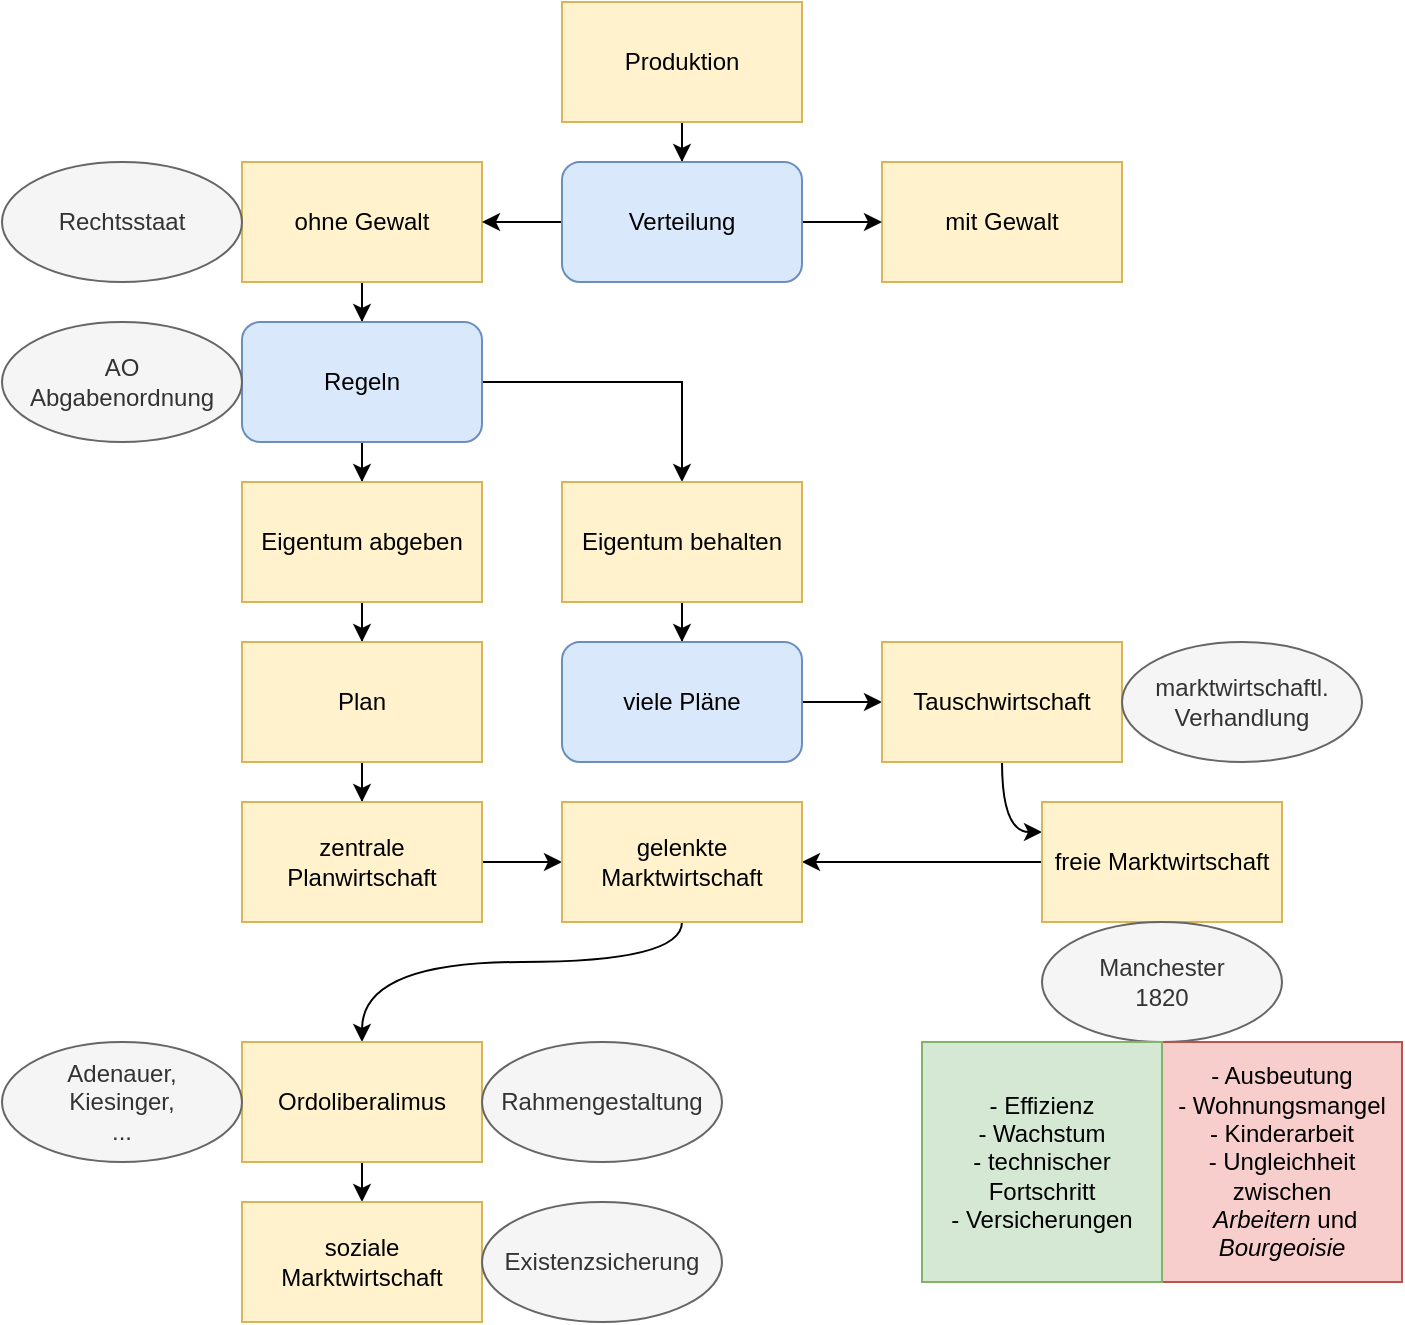 <mxfile version="20.6.0" type="github">
  <diagram id="7QbTI-Qd8rcOK8mCKrct" name="Seite-1">
    <mxGraphModel dx="1038" dy="643" grid="1" gridSize="10" guides="1" tooltips="1" connect="1" arrows="1" fold="1" page="1" pageScale="1" pageWidth="827" pageHeight="1169" math="0" shadow="0">
      <root>
        <mxCell id="0" />
        <mxCell id="1" parent="0" />
        <mxCell id="zIE0uOBCSvr7S64_03uh-10" style="edgeStyle=orthogonalEdgeStyle;rounded=0;orthogonalLoop=1;jettySize=auto;html=1;" edge="1" parent="1" source="zIE0uOBCSvr7S64_03uh-1" target="zIE0uOBCSvr7S64_03uh-7">
          <mxGeometry relative="1" as="geometry" />
        </mxCell>
        <mxCell id="zIE0uOBCSvr7S64_03uh-1" value="Produktion" style="rounded=0;whiteSpace=wrap;html=1;fillColor=#fff2cc;strokeColor=#d6b656;" vertex="1" parent="1">
          <mxGeometry x="360" y="320" width="120" height="60" as="geometry" />
        </mxCell>
        <mxCell id="zIE0uOBCSvr7S64_03uh-13" style="edgeStyle=orthogonalEdgeStyle;rounded=0;orthogonalLoop=1;jettySize=auto;html=1;entryX=0.5;entryY=0;entryDx=0;entryDy=0;" edge="1" parent="1" source="zIE0uOBCSvr7S64_03uh-4" target="zIE0uOBCSvr7S64_03uh-6">
          <mxGeometry relative="1" as="geometry" />
        </mxCell>
        <mxCell id="zIE0uOBCSvr7S64_03uh-4" value="ohne Gewalt" style="rounded=0;whiteSpace=wrap;html=1;fillColor=#fff2cc;strokeColor=#d6b656;" vertex="1" parent="1">
          <mxGeometry x="200" y="400" width="120" height="60" as="geometry" />
        </mxCell>
        <mxCell id="zIE0uOBCSvr7S64_03uh-5" value="mit Gewalt" style="rounded=0;whiteSpace=wrap;html=1;fillColor=#fff2cc;strokeColor=#d6b656;" vertex="1" parent="1">
          <mxGeometry x="520" y="400" width="120" height="60" as="geometry" />
        </mxCell>
        <mxCell id="zIE0uOBCSvr7S64_03uh-14" style="edgeStyle=orthogonalEdgeStyle;rounded=0;orthogonalLoop=1;jettySize=auto;html=1;" edge="1" parent="1" source="zIE0uOBCSvr7S64_03uh-6" target="zIE0uOBCSvr7S64_03uh-9">
          <mxGeometry relative="1" as="geometry" />
        </mxCell>
        <mxCell id="zIE0uOBCSvr7S64_03uh-15" style="edgeStyle=orthogonalEdgeStyle;rounded=0;orthogonalLoop=1;jettySize=auto;html=1;" edge="1" parent="1" source="zIE0uOBCSvr7S64_03uh-6" target="zIE0uOBCSvr7S64_03uh-8">
          <mxGeometry relative="1" as="geometry" />
        </mxCell>
        <mxCell id="zIE0uOBCSvr7S64_03uh-6" value="Regeln" style="rounded=1;whiteSpace=wrap;html=1;fillColor=#dae8fc;strokeColor=#6c8ebf;" vertex="1" parent="1">
          <mxGeometry x="200" y="480" width="120" height="60" as="geometry" />
        </mxCell>
        <mxCell id="zIE0uOBCSvr7S64_03uh-11" style="edgeStyle=orthogonalEdgeStyle;rounded=0;orthogonalLoop=1;jettySize=auto;html=1;" edge="1" parent="1" source="zIE0uOBCSvr7S64_03uh-7" target="zIE0uOBCSvr7S64_03uh-5">
          <mxGeometry relative="1" as="geometry" />
        </mxCell>
        <mxCell id="zIE0uOBCSvr7S64_03uh-12" style="edgeStyle=orthogonalEdgeStyle;rounded=0;orthogonalLoop=1;jettySize=auto;html=1;entryX=1;entryY=0.5;entryDx=0;entryDy=0;" edge="1" parent="1" source="zIE0uOBCSvr7S64_03uh-7" target="zIE0uOBCSvr7S64_03uh-4">
          <mxGeometry relative="1" as="geometry" />
        </mxCell>
        <mxCell id="zIE0uOBCSvr7S64_03uh-7" value="Verteilung" style="rounded=1;whiteSpace=wrap;html=1;fillColor=#dae8fc;strokeColor=#6c8ebf;" vertex="1" parent="1">
          <mxGeometry x="360" y="400" width="120" height="60" as="geometry" />
        </mxCell>
        <mxCell id="zIE0uOBCSvr7S64_03uh-17" style="edgeStyle=orthogonalEdgeStyle;rounded=0;orthogonalLoop=1;jettySize=auto;html=1;entryX=0.5;entryY=0;entryDx=0;entryDy=0;" edge="1" parent="1" source="zIE0uOBCSvr7S64_03uh-8" target="zIE0uOBCSvr7S64_03uh-16">
          <mxGeometry relative="1" as="geometry" />
        </mxCell>
        <mxCell id="zIE0uOBCSvr7S64_03uh-8" value="Eigentum abgeben" style="rounded=0;whiteSpace=wrap;html=1;fillColor=#fff2cc;strokeColor=#d6b656;" vertex="1" parent="1">
          <mxGeometry x="200" y="560" width="120" height="60" as="geometry" />
        </mxCell>
        <mxCell id="zIE0uOBCSvr7S64_03uh-21" style="edgeStyle=orthogonalEdgeStyle;rounded=0;orthogonalLoop=1;jettySize=auto;html=1;" edge="1" parent="1" source="zIE0uOBCSvr7S64_03uh-9" target="zIE0uOBCSvr7S64_03uh-20">
          <mxGeometry relative="1" as="geometry" />
        </mxCell>
        <mxCell id="zIE0uOBCSvr7S64_03uh-9" value="Eigentum behalten" style="rounded=0;whiteSpace=wrap;html=1;fillColor=#fff2cc;strokeColor=#d6b656;" vertex="1" parent="1">
          <mxGeometry x="360" y="560" width="120" height="60" as="geometry" />
        </mxCell>
        <mxCell id="zIE0uOBCSvr7S64_03uh-19" style="edgeStyle=orthogonalEdgeStyle;rounded=0;orthogonalLoop=1;jettySize=auto;html=1;entryX=0.5;entryY=0;entryDx=0;entryDy=0;" edge="1" parent="1" source="zIE0uOBCSvr7S64_03uh-16" target="zIE0uOBCSvr7S64_03uh-18">
          <mxGeometry relative="1" as="geometry" />
        </mxCell>
        <mxCell id="zIE0uOBCSvr7S64_03uh-16" value="Plan" style="rounded=0;whiteSpace=wrap;html=1;fillColor=#fff2cc;strokeColor=#d6b656;" vertex="1" parent="1">
          <mxGeometry x="200" y="640" width="120" height="60" as="geometry" />
        </mxCell>
        <mxCell id="zIE0uOBCSvr7S64_03uh-49" style="edgeStyle=orthogonalEdgeStyle;curved=1;orthogonalLoop=1;jettySize=auto;html=1;exitX=1;exitY=0.5;exitDx=0;exitDy=0;" edge="1" parent="1" source="zIE0uOBCSvr7S64_03uh-18" target="zIE0uOBCSvr7S64_03uh-46">
          <mxGeometry relative="1" as="geometry" />
        </mxCell>
        <mxCell id="zIE0uOBCSvr7S64_03uh-18" value="zentrale Planwirtschaft" style="rounded=0;whiteSpace=wrap;html=1;fillColor=#fff2cc;strokeColor=#d6b656;" vertex="1" parent="1">
          <mxGeometry x="200" y="720" width="120" height="60" as="geometry" />
        </mxCell>
        <mxCell id="zIE0uOBCSvr7S64_03uh-34" style="edgeStyle=orthogonalEdgeStyle;rounded=0;orthogonalLoop=1;jettySize=auto;html=1;exitX=1;exitY=0.5;exitDx=0;exitDy=0;entryX=0;entryY=0.5;entryDx=0;entryDy=0;" edge="1" parent="1" source="zIE0uOBCSvr7S64_03uh-20" target="zIE0uOBCSvr7S64_03uh-31">
          <mxGeometry relative="1" as="geometry" />
        </mxCell>
        <mxCell id="zIE0uOBCSvr7S64_03uh-20" value="viele Pläne" style="rounded=1;whiteSpace=wrap;html=1;fillColor=#dae8fc;strokeColor=#6c8ebf;" vertex="1" parent="1">
          <mxGeometry x="360" y="640" width="120" height="60" as="geometry" />
        </mxCell>
        <mxCell id="zIE0uOBCSvr7S64_03uh-28" value="Rechtsstaat" style="ellipse;whiteSpace=wrap;html=1;fillColor=#f5f5f5;fontColor=#333333;strokeColor=#666666;" vertex="1" parent="1">
          <mxGeometry x="80" y="400" width="120" height="60" as="geometry" />
        </mxCell>
        <mxCell id="zIE0uOBCSvr7S64_03uh-30" value="AO&lt;br&gt;Abgabenordnung" style="ellipse;whiteSpace=wrap;html=1;fillColor=#f5f5f5;fontColor=#333333;strokeColor=#666666;" vertex="1" parent="1">
          <mxGeometry x="80" y="480" width="120" height="60" as="geometry" />
        </mxCell>
        <mxCell id="zIE0uOBCSvr7S64_03uh-45" style="edgeStyle=orthogonalEdgeStyle;curved=1;orthogonalLoop=1;jettySize=auto;html=1;entryX=0;entryY=0.25;entryDx=0;entryDy=0;" edge="1" parent="1" source="zIE0uOBCSvr7S64_03uh-31" target="zIE0uOBCSvr7S64_03uh-37">
          <mxGeometry relative="1" as="geometry">
            <Array as="points">
              <mxPoint x="580" y="735" />
            </Array>
          </mxGeometry>
        </mxCell>
        <mxCell id="zIE0uOBCSvr7S64_03uh-31" value="Tauschwirtschaft" style="rounded=0;whiteSpace=wrap;html=1;fillColor=#fff2cc;strokeColor=#d6b656;" vertex="1" parent="1">
          <mxGeometry x="520" y="640" width="120" height="60" as="geometry" />
        </mxCell>
        <mxCell id="zIE0uOBCSvr7S64_03uh-35" value="marktwirtschaftl.&lt;br&gt;Verhandlung" style="ellipse;whiteSpace=wrap;html=1;fillColor=#f5f5f5;fontColor=#333333;strokeColor=#666666;" vertex="1" parent="1">
          <mxGeometry x="640" y="640" width="120" height="60" as="geometry" />
        </mxCell>
        <mxCell id="zIE0uOBCSvr7S64_03uh-47" style="edgeStyle=orthogonalEdgeStyle;curved=1;orthogonalLoop=1;jettySize=auto;html=1;" edge="1" parent="1" source="zIE0uOBCSvr7S64_03uh-37" target="zIE0uOBCSvr7S64_03uh-46">
          <mxGeometry relative="1" as="geometry" />
        </mxCell>
        <mxCell id="zIE0uOBCSvr7S64_03uh-37" value="freie Marktwirtschaft" style="rounded=0;whiteSpace=wrap;html=1;fillColor=#fff2cc;strokeColor=#d6b656;" vertex="1" parent="1">
          <mxGeometry x="600" y="720" width="120" height="60" as="geometry" />
        </mxCell>
        <mxCell id="zIE0uOBCSvr7S64_03uh-39" value="Manchester&lt;br&gt;1820" style="ellipse;whiteSpace=wrap;html=1;fillColor=#f5f5f5;fontColor=#333333;strokeColor=#666666;" vertex="1" parent="1">
          <mxGeometry x="600" y="780" width="120" height="60" as="geometry" />
        </mxCell>
        <mxCell id="zIE0uOBCSvr7S64_03uh-43" value="- Ausbeutung&lt;br&gt;- Wohnungsmangel&lt;br&gt;- Kinderarbeit&lt;br&gt;- Ungleichheit zwischen&lt;br&gt;&lt;i&gt;&amp;nbsp;Arbeitern &lt;/i&gt;und &lt;i&gt;Bourgeoisie&lt;/i&gt;" style="whiteSpace=wrap;html=1;aspect=fixed;align=center;fillColor=#f8cecc;strokeColor=#b85450;" vertex="1" parent="1">
          <mxGeometry x="660" y="840" width="120" height="120" as="geometry" />
        </mxCell>
        <mxCell id="zIE0uOBCSvr7S64_03uh-44" value="- Effizienz&lt;br&gt;- Wachstum&lt;br&gt;- technischer Fortschritt&lt;br&gt;- Versicherungen" style="whiteSpace=wrap;html=1;aspect=fixed;fillColor=#d5e8d4;strokeColor=#82b366;" vertex="1" parent="1">
          <mxGeometry x="540" y="840" width="120" height="120" as="geometry" />
        </mxCell>
        <mxCell id="zIE0uOBCSvr7S64_03uh-55" style="edgeStyle=orthogonalEdgeStyle;orthogonalLoop=1;jettySize=auto;html=1;curved=1;" edge="1" parent="1" source="zIE0uOBCSvr7S64_03uh-46" target="zIE0uOBCSvr7S64_03uh-54">
          <mxGeometry relative="1" as="geometry">
            <Array as="points">
              <mxPoint x="420" y="800" />
              <mxPoint x="260" y="800" />
            </Array>
          </mxGeometry>
        </mxCell>
        <mxCell id="zIE0uOBCSvr7S64_03uh-46" value="gelenkte Marktwirtschaft&lt;br&gt;" style="rounded=0;whiteSpace=wrap;html=1;fillColor=#fff2cc;strokeColor=#d6b656;" vertex="1" parent="1">
          <mxGeometry x="360" y="720" width="120" height="60" as="geometry" />
        </mxCell>
        <mxCell id="zIE0uOBCSvr7S64_03uh-58" style="edgeStyle=orthogonalEdgeStyle;curved=1;orthogonalLoop=1;jettySize=auto;html=1;" edge="1" parent="1" source="zIE0uOBCSvr7S64_03uh-54" target="zIE0uOBCSvr7S64_03uh-57">
          <mxGeometry relative="1" as="geometry" />
        </mxCell>
        <mxCell id="zIE0uOBCSvr7S64_03uh-54" value="Ordoliberalimus" style="rounded=0;whiteSpace=wrap;html=1;fillColor=#fff2cc;strokeColor=#d6b656;" vertex="1" parent="1">
          <mxGeometry x="200" y="840" width="120" height="60" as="geometry" />
        </mxCell>
        <mxCell id="zIE0uOBCSvr7S64_03uh-56" value="Adenauer,&lt;br&gt;Kiesinger,&lt;br&gt;..." style="ellipse;whiteSpace=wrap;html=1;fillColor=#f5f5f5;fontColor=#333333;strokeColor=#666666;" vertex="1" parent="1">
          <mxGeometry x="80" y="840" width="120" height="60" as="geometry" />
        </mxCell>
        <mxCell id="zIE0uOBCSvr7S64_03uh-57" value="soziale Marktwirtschaft" style="rounded=0;whiteSpace=wrap;html=1;fillColor=#fff2cc;strokeColor=#d6b656;" vertex="1" parent="1">
          <mxGeometry x="200" y="920" width="120" height="60" as="geometry" />
        </mxCell>
        <mxCell id="zIE0uOBCSvr7S64_03uh-59" value="Rahmengestaltung" style="ellipse;whiteSpace=wrap;html=1;fillColor=#f5f5f5;fontColor=#333333;strokeColor=#666666;" vertex="1" parent="1">
          <mxGeometry x="320" y="840" width="120" height="60" as="geometry" />
        </mxCell>
        <mxCell id="zIE0uOBCSvr7S64_03uh-60" value="Existenzsicherung" style="ellipse;whiteSpace=wrap;html=1;fillColor=#f5f5f5;fontColor=#333333;strokeColor=#666666;" vertex="1" parent="1">
          <mxGeometry x="320" y="920" width="120" height="60" as="geometry" />
        </mxCell>
      </root>
    </mxGraphModel>
  </diagram>
</mxfile>
